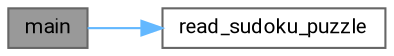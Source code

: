 digraph "main"
{
 // LATEX_PDF_SIZE
  bgcolor="transparent";
  edge [fontname=Roboto,fontsize=10,labelfontname=Roboto,labelfontsize=10];
  node [fontname=Roboto,fontsize=10,shape=box,height=0.2,width=0.4];
  rankdir="LR";
  Node1 [id="Node000001",label="main",height=0.2,width=0.4,color="gray40", fillcolor="grey60", style="filled", fontcolor="black",tooltip=" "];
  Node1 -> Node2 [id="edge1_Node000001_Node000002",color="steelblue1",style="solid",tooltip=" "];
  Node2 [id="Node000002",label="read_sudoku_puzzle",height=0.2,width=0.4,color="grey40", fillcolor="white", style="filled",URL="$sudoku__utils_8c.html#aa966dd3296a286c6510abb5c68092e22",tooltip="Reads a Sudoku puzzle from the given input stream."];
}
